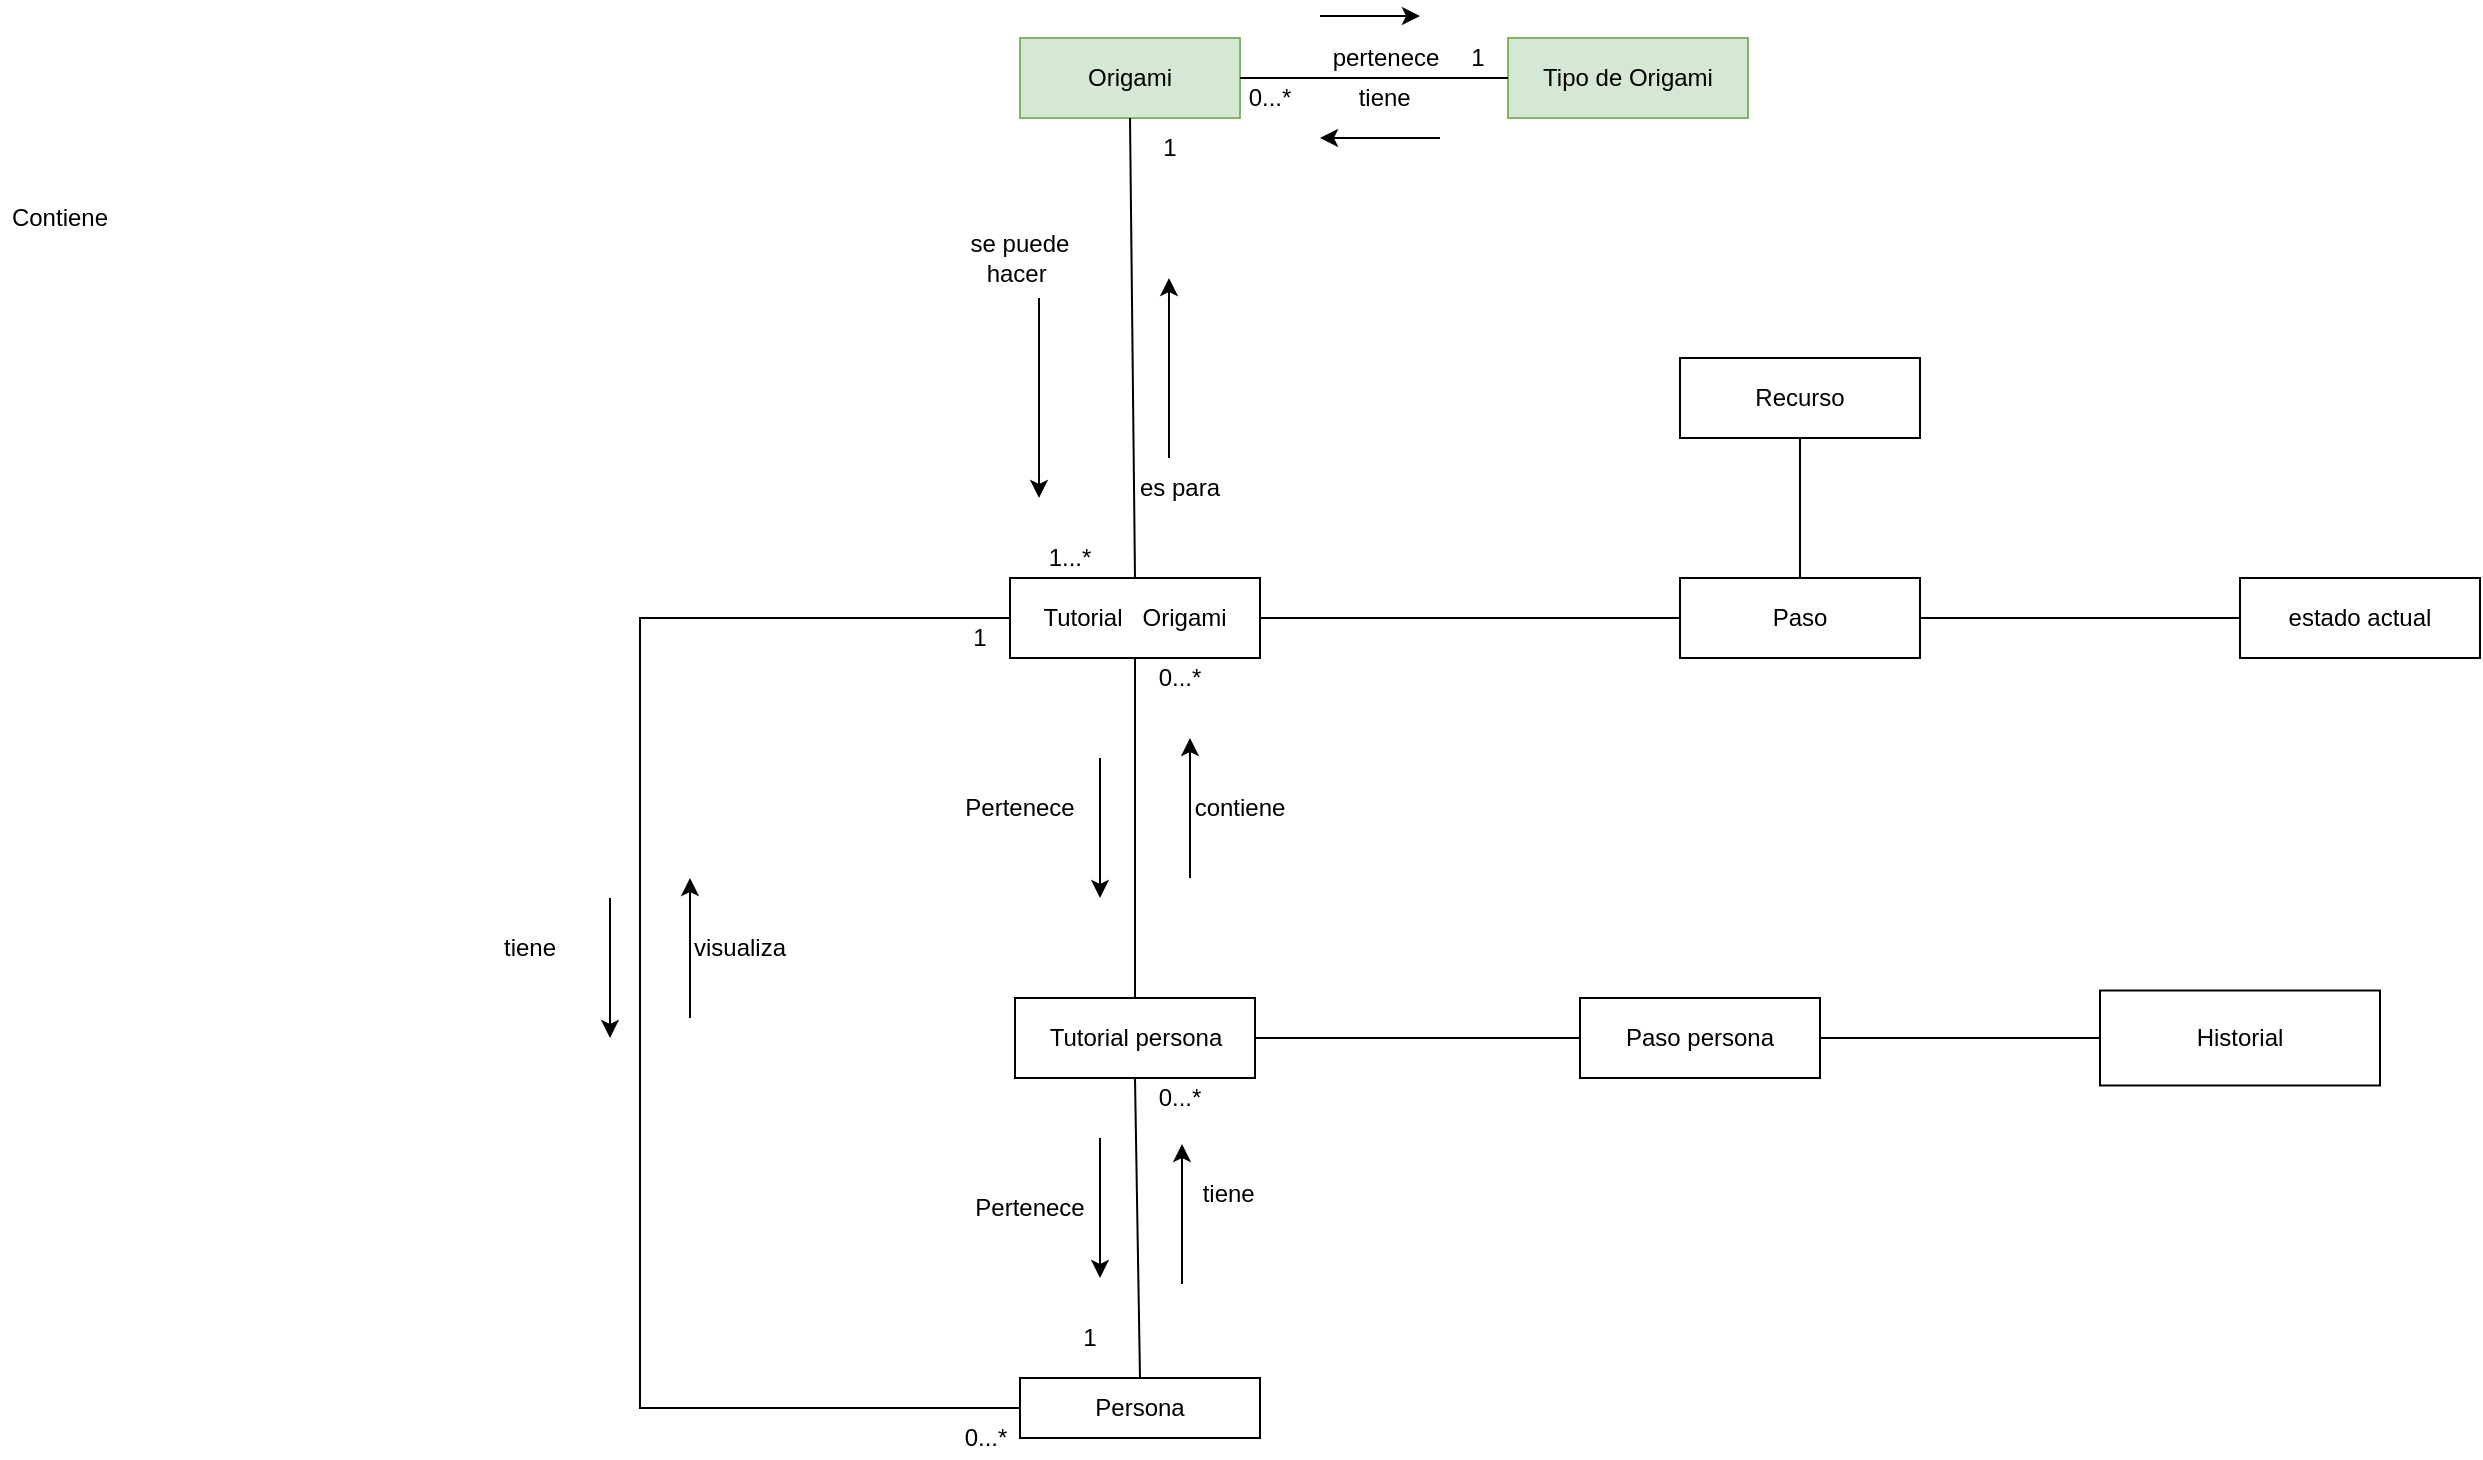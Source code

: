 <mxfile version="20.2.7" type="github">
  <diagram id="qQjOGNZVM2u2vZWcB5vZ" name="Página-1">
    <mxGraphModel dx="2557" dy="882" grid="1" gridSize="10" guides="1" tooltips="1" connect="1" arrows="1" fold="1" page="1" pageScale="1" pageWidth="827" pageHeight="1169" math="0" shadow="0">
      <root>
        <mxCell id="0" />
        <mxCell id="1" parent="0" />
        <mxCell id="uiCKqk8TsC3t00TrTfl8-2" value="Tipo de Origami" style="rounded=0;whiteSpace=wrap;html=1;fillColor=#d5e8d4;strokeColor=#82b366;" parent="1" vertex="1">
          <mxGeometry x="424" y="40" width="120" height="40" as="geometry" />
        </mxCell>
        <mxCell id="uiCKqk8TsC3t00TrTfl8-4" value="Origami" style="rounded=0;whiteSpace=wrap;html=1;fillColor=#d5e8d4;strokeColor=#82b366;" parent="1" vertex="1">
          <mxGeometry x="180" y="40" width="110" height="40" as="geometry" />
        </mxCell>
        <mxCell id="uiCKqk8TsC3t00TrTfl8-8" value="Historial" style="rounded=0;whiteSpace=wrap;html=1;" parent="1" vertex="1">
          <mxGeometry x="720" y="516.25" width="140" height="47.5" as="geometry" />
        </mxCell>
        <mxCell id="uiCKqk8TsC3t00TrTfl8-10" value="" style="endArrow=none;html=1;rounded=0;entryX=0;entryY=0.5;entryDx=0;entryDy=0;exitX=1;exitY=0.5;exitDx=0;exitDy=0;" parent="1" source="uiCKqk8TsC3t00TrTfl8-4" target="uiCKqk8TsC3t00TrTfl8-2" edge="1">
          <mxGeometry width="50" height="50" relative="1" as="geometry">
            <mxPoint x="300" y="210" as="sourcePoint" />
            <mxPoint x="350" y="160" as="targetPoint" />
          </mxGeometry>
        </mxCell>
        <mxCell id="HBWo0hRsCbB8HQdKFILf-24" style="edgeStyle=orthogonalEdgeStyle;rounded=0;orthogonalLoop=1;jettySize=auto;html=1;exitX=0;exitY=0.5;exitDx=0;exitDy=0;entryX=0;entryY=0.5;entryDx=0;entryDy=0;endArrow=none;endFill=0;" edge="1" parent="1" source="uiCKqk8TsC3t00TrTfl8-11" target="uiCKqk8TsC3t00TrTfl8-16">
          <mxGeometry relative="1" as="geometry">
            <Array as="points">
              <mxPoint x="-10" y="725" />
              <mxPoint x="-10" y="330" />
            </Array>
          </mxGeometry>
        </mxCell>
        <mxCell id="uiCKqk8TsC3t00TrTfl8-11" value="Persona" style="rounded=0;whiteSpace=wrap;html=1;" parent="1" vertex="1">
          <mxGeometry x="180" y="710" width="120" height="30" as="geometry" />
        </mxCell>
        <mxCell id="uiCKqk8TsC3t00TrTfl8-13" value="" style="endArrow=none;html=1;rounded=0;exitX=0.5;exitY=1;exitDx=0;exitDy=0;entryX=0.5;entryY=0;entryDx=0;entryDy=0;" parent="1" source="uiCKqk8TsC3t00TrTfl8-4" target="uiCKqk8TsC3t00TrTfl8-16" edge="1">
          <mxGeometry width="50" height="50" relative="1" as="geometry">
            <mxPoint x="580" y="210" as="sourcePoint" />
            <mxPoint x="230" y="180" as="targetPoint" />
          </mxGeometry>
        </mxCell>
        <mxCell id="HBWo0hRsCbB8HQdKFILf-8" style="edgeStyle=orthogonalEdgeStyle;rounded=0;orthogonalLoop=1;jettySize=auto;html=1;endArrow=none;endFill=0;" edge="1" parent="1" source="uiCKqk8TsC3t00TrTfl8-16" target="HBWo0hRsCbB8HQdKFILf-2">
          <mxGeometry relative="1" as="geometry">
            <mxPoint x="350" y="330" as="targetPoint" />
          </mxGeometry>
        </mxCell>
        <mxCell id="uiCKqk8TsC3t00TrTfl8-16" value="Tutorial&amp;nbsp; &amp;nbsp;Origami" style="rounded=0;whiteSpace=wrap;html=1;" parent="1" vertex="1">
          <mxGeometry x="175" y="310" width="125" height="40" as="geometry" />
        </mxCell>
        <mxCell id="uiCKqk8TsC3t00TrTfl8-18" value="" style="endArrow=none;html=1;rounded=0;entryX=0.5;entryY=1;entryDx=0;entryDy=0;exitX=0.5;exitY=0;exitDx=0;exitDy=0;" parent="1" source="uiCKqk8TsC3t00TrTfl8-11" target="HBWo0hRsCbB8HQdKFILf-3" edge="1">
          <mxGeometry width="50" height="50" relative="1" as="geometry">
            <mxPoint x="290" y="290" as="sourcePoint" />
            <mxPoint x="340" y="230" as="targetPoint" />
          </mxGeometry>
        </mxCell>
        <mxCell id="uiCKqk8TsC3t00TrTfl8-19" value="" style="endArrow=classic;html=1;rounded=0;" parent="1" edge="1">
          <mxGeometry width="50" height="50" relative="1" as="geometry">
            <mxPoint x="330" y="29" as="sourcePoint" />
            <mxPoint x="380" y="29" as="targetPoint" />
          </mxGeometry>
        </mxCell>
        <mxCell id="uiCKqk8TsC3t00TrTfl8-20" value="" style="endArrow=classic;html=1;rounded=0;" parent="1" edge="1">
          <mxGeometry width="50" height="50" relative="1" as="geometry">
            <mxPoint x="390" y="90" as="sourcePoint" />
            <mxPoint x="330" y="90" as="targetPoint" />
          </mxGeometry>
        </mxCell>
        <mxCell id="uiCKqk8TsC3t00TrTfl8-21" value="" style="endArrow=classic;html=1;rounded=0;" parent="1" edge="1">
          <mxGeometry width="50" height="50" relative="1" as="geometry">
            <mxPoint x="254.5" y="250" as="sourcePoint" />
            <mxPoint x="254.5" y="160" as="targetPoint" />
          </mxGeometry>
        </mxCell>
        <mxCell id="uiCKqk8TsC3t00TrTfl8-24" value="tiene&amp;nbsp;" style="text;html=1;strokeColor=none;fillColor=none;align=center;verticalAlign=middle;whiteSpace=wrap;rounded=0;" parent="1" vertex="1">
          <mxGeometry x="334" y="55" width="60" height="30" as="geometry" />
        </mxCell>
        <mxCell id="uiCKqk8TsC3t00TrTfl8-26" value="0...*" style="text;html=1;strokeColor=none;fillColor=none;align=center;verticalAlign=middle;whiteSpace=wrap;rounded=0;" parent="1" vertex="1">
          <mxGeometry x="290" y="60" width="30" height="20" as="geometry" />
        </mxCell>
        <mxCell id="uiCKqk8TsC3t00TrTfl8-29" value="" style="endArrow=classic;html=1;rounded=0;" parent="1" edge="1">
          <mxGeometry width="50" height="50" relative="1" as="geometry">
            <mxPoint x="189.5" y="170" as="sourcePoint" />
            <mxPoint x="189.5" y="270" as="targetPoint" />
          </mxGeometry>
        </mxCell>
        <mxCell id="uiCKqk8TsC3t00TrTfl8-32" value="pertenece" style="text;html=1;strokeColor=none;fillColor=none;align=center;verticalAlign=middle;whiteSpace=wrap;rounded=0;" parent="1" vertex="1">
          <mxGeometry x="333" y="40" width="60" height="20" as="geometry" />
        </mxCell>
        <mxCell id="uiCKqk8TsC3t00TrTfl8-34" value="1" style="text;html=1;strokeColor=none;fillColor=none;align=center;verticalAlign=middle;whiteSpace=wrap;rounded=0;" parent="1" vertex="1">
          <mxGeometry x="394" y="40" width="30" height="20" as="geometry" />
        </mxCell>
        <mxCell id="uiCKqk8TsC3t00TrTfl8-35" value="es para" style="text;html=1;strokeColor=none;fillColor=none;align=center;verticalAlign=middle;whiteSpace=wrap;rounded=0;" parent="1" vertex="1">
          <mxGeometry x="230" y="250" width="60" height="30" as="geometry" />
        </mxCell>
        <mxCell id="uiCKqk8TsC3t00TrTfl8-39" value="1...*" style="text;html=1;strokeColor=none;fillColor=none;align=center;verticalAlign=middle;whiteSpace=wrap;rounded=0;" parent="1" vertex="1">
          <mxGeometry x="190" y="290" width="30" height="20" as="geometry" />
        </mxCell>
        <mxCell id="uiCKqk8TsC3t00TrTfl8-43" value="se puede hacer&amp;nbsp;" style="text;html=1;strokeColor=none;fillColor=none;align=center;verticalAlign=middle;whiteSpace=wrap;rounded=0;" parent="1" vertex="1">
          <mxGeometry x="150" y="140" width="60" height="20" as="geometry" />
        </mxCell>
        <mxCell id="uiCKqk8TsC3t00TrTfl8-44" value="1" style="text;html=1;strokeColor=none;fillColor=none;align=center;verticalAlign=middle;whiteSpace=wrap;rounded=0;" parent="1" vertex="1">
          <mxGeometry x="240" y="85" width="30" height="20" as="geometry" />
        </mxCell>
        <mxCell id="9ug6N_WHyPK3IRtUSMED-4" value="" style="endArrow=none;html=1;rounded=0;exitX=1;exitY=0.5;exitDx=0;exitDy=0;entryX=0;entryY=0.5;entryDx=0;entryDy=0;" parent="1" source="HBWo0hRsCbB8HQdKFILf-22" target="uiCKqk8TsC3t00TrTfl8-8" edge="1">
          <mxGeometry width="50" height="50" relative="1" as="geometry">
            <mxPoint x="400" y="460" as="sourcePoint" />
            <mxPoint x="510" y="360" as="targetPoint" />
            <Array as="points" />
          </mxGeometry>
        </mxCell>
        <mxCell id="9ug6N_WHyPK3IRtUSMED-6" value="" style="endArrow=classic;html=1;rounded=0;" parent="1" edge="1">
          <mxGeometry width="50" height="50" relative="1" as="geometry">
            <mxPoint x="261" y="663" as="sourcePoint" />
            <mxPoint x="261" y="593" as="targetPoint" />
          </mxGeometry>
        </mxCell>
        <mxCell id="9ug6N_WHyPK3IRtUSMED-7" value="" style="endArrow=classic;html=1;rounded=0;" parent="1" edge="1">
          <mxGeometry width="50" height="50" relative="1" as="geometry">
            <mxPoint x="220" y="590" as="sourcePoint" />
            <mxPoint x="220" y="660" as="targetPoint" />
          </mxGeometry>
        </mxCell>
        <mxCell id="9ug6N_WHyPK3IRtUSMED-10" value="Pertenece" style="text;html=1;strokeColor=none;fillColor=none;align=center;verticalAlign=middle;whiteSpace=wrap;rounded=0;" parent="1" vertex="1">
          <mxGeometry x="155" y="610" width="60" height="30" as="geometry" />
        </mxCell>
        <mxCell id="9ug6N_WHyPK3IRtUSMED-11" value="tiene&amp;nbsp;" style="text;html=1;strokeColor=none;fillColor=none;align=center;verticalAlign=middle;whiteSpace=wrap;rounded=0;" parent="1" vertex="1">
          <mxGeometry x="256" y="603" width="60" height="30" as="geometry" />
        </mxCell>
        <mxCell id="D1ZlR4FxX_zHrMxvlO14-2" value="estado actual" style="rounded=0;whiteSpace=wrap;html=1;" parent="1" vertex="1">
          <mxGeometry x="790" y="310" width="120" height="40" as="geometry" />
        </mxCell>
        <mxCell id="D1ZlR4FxX_zHrMxvlO14-34" value="Recurso" style="rounded=0;whiteSpace=wrap;html=1;" parent="1" vertex="1">
          <mxGeometry x="510" y="200" width="120" height="40" as="geometry" />
        </mxCell>
        <mxCell id="D1ZlR4FxX_zHrMxvlO14-56" value="Contiene" style="text;html=1;strokeColor=none;fillColor=none;align=center;verticalAlign=middle;whiteSpace=wrap;rounded=0;" parent="1" vertex="1">
          <mxGeometry x="-330" y="120" width="60" height="20" as="geometry" />
        </mxCell>
        <mxCell id="HBWo0hRsCbB8HQdKFILf-9" style="edgeStyle=orthogonalEdgeStyle;rounded=0;orthogonalLoop=1;jettySize=auto;html=1;entryX=0;entryY=0.5;entryDx=0;entryDy=0;endArrow=none;endFill=0;" edge="1" parent="1" source="HBWo0hRsCbB8HQdKFILf-2" target="D1ZlR4FxX_zHrMxvlO14-2">
          <mxGeometry relative="1" as="geometry" />
        </mxCell>
        <mxCell id="HBWo0hRsCbB8HQdKFILf-10" style="edgeStyle=orthogonalEdgeStyle;rounded=0;orthogonalLoop=1;jettySize=auto;html=1;endArrow=none;endFill=0;" edge="1" parent="1" source="HBWo0hRsCbB8HQdKFILf-2" target="D1ZlR4FxX_zHrMxvlO14-34">
          <mxGeometry relative="1" as="geometry" />
        </mxCell>
        <mxCell id="HBWo0hRsCbB8HQdKFILf-2" value="Paso" style="rounded=0;whiteSpace=wrap;html=1;" vertex="1" parent="1">
          <mxGeometry x="510" y="310" width="120" height="40" as="geometry" />
        </mxCell>
        <mxCell id="HBWo0hRsCbB8HQdKFILf-11" style="edgeStyle=orthogonalEdgeStyle;rounded=0;orthogonalLoop=1;jettySize=auto;html=1;exitX=0.5;exitY=0;exitDx=0;exitDy=0;entryX=0.5;entryY=1;entryDx=0;entryDy=0;endArrow=none;endFill=0;" edge="1" parent="1" source="HBWo0hRsCbB8HQdKFILf-3" target="uiCKqk8TsC3t00TrTfl8-16">
          <mxGeometry relative="1" as="geometry" />
        </mxCell>
        <mxCell id="HBWo0hRsCbB8HQdKFILf-23" style="edgeStyle=orthogonalEdgeStyle;rounded=0;orthogonalLoop=1;jettySize=auto;html=1;exitX=1;exitY=0.5;exitDx=0;exitDy=0;entryX=0;entryY=0.5;entryDx=0;entryDy=0;endArrow=none;endFill=0;" edge="1" parent="1" source="HBWo0hRsCbB8HQdKFILf-3" target="HBWo0hRsCbB8HQdKFILf-22">
          <mxGeometry relative="1" as="geometry" />
        </mxCell>
        <mxCell id="HBWo0hRsCbB8HQdKFILf-3" value="Tutorial persona" style="rounded=0;whiteSpace=wrap;html=1;" vertex="1" parent="1">
          <mxGeometry x="177.5" y="520" width="120" height="40" as="geometry" />
        </mxCell>
        <mxCell id="HBWo0hRsCbB8HQdKFILf-13" value="1" style="text;html=1;strokeColor=none;fillColor=none;align=center;verticalAlign=middle;whiteSpace=wrap;rounded=0;" vertex="1" parent="1">
          <mxGeometry x="200" y="680" width="30" height="20" as="geometry" />
        </mxCell>
        <mxCell id="HBWo0hRsCbB8HQdKFILf-14" value="0...*" style="text;html=1;strokeColor=none;fillColor=none;align=center;verticalAlign=middle;whiteSpace=wrap;rounded=0;" vertex="1" parent="1">
          <mxGeometry x="245" y="560" width="30" height="20" as="geometry" />
        </mxCell>
        <mxCell id="HBWo0hRsCbB8HQdKFILf-16" value="" style="endArrow=classic;html=1;rounded=0;" edge="1" parent="1">
          <mxGeometry width="50" height="50" relative="1" as="geometry">
            <mxPoint x="265" y="460" as="sourcePoint" />
            <mxPoint x="265" y="390" as="targetPoint" />
          </mxGeometry>
        </mxCell>
        <mxCell id="HBWo0hRsCbB8HQdKFILf-17" value="contiene" style="text;html=1;strokeColor=none;fillColor=none;align=center;verticalAlign=middle;whiteSpace=wrap;rounded=0;" vertex="1" parent="1">
          <mxGeometry x="260" y="410" width="60" height="30" as="geometry" />
        </mxCell>
        <mxCell id="HBWo0hRsCbB8HQdKFILf-18" value="Pertenece" style="text;html=1;strokeColor=none;fillColor=none;align=center;verticalAlign=middle;whiteSpace=wrap;rounded=0;" vertex="1" parent="1">
          <mxGeometry x="150" y="410" width="60" height="30" as="geometry" />
        </mxCell>
        <mxCell id="HBWo0hRsCbB8HQdKFILf-19" value="" style="endArrow=classic;html=1;rounded=0;" edge="1" parent="1">
          <mxGeometry width="50" height="50" relative="1" as="geometry">
            <mxPoint x="220" y="400" as="sourcePoint" />
            <mxPoint x="220" y="470" as="targetPoint" />
          </mxGeometry>
        </mxCell>
        <mxCell id="HBWo0hRsCbB8HQdKFILf-21" value="0...*" style="text;html=1;strokeColor=none;fillColor=none;align=center;verticalAlign=middle;whiteSpace=wrap;rounded=0;" vertex="1" parent="1">
          <mxGeometry x="245" y="350" width="30" height="20" as="geometry" />
        </mxCell>
        <mxCell id="HBWo0hRsCbB8HQdKFILf-22" value="Paso persona" style="rounded=0;whiteSpace=wrap;html=1;" vertex="1" parent="1">
          <mxGeometry x="460" y="520" width="120" height="40" as="geometry" />
        </mxCell>
        <mxCell id="HBWo0hRsCbB8HQdKFILf-25" value="tiene" style="text;html=1;strokeColor=none;fillColor=none;align=center;verticalAlign=middle;whiteSpace=wrap;rounded=0;" vertex="1" parent="1">
          <mxGeometry x="-95" y="480" width="60" height="30" as="geometry" />
        </mxCell>
        <mxCell id="HBWo0hRsCbB8HQdKFILf-26" value="" style="endArrow=classic;html=1;rounded=0;" edge="1" parent="1">
          <mxGeometry width="50" height="50" relative="1" as="geometry">
            <mxPoint x="-25" y="470" as="sourcePoint" />
            <mxPoint x="-25" y="540" as="targetPoint" />
          </mxGeometry>
        </mxCell>
        <mxCell id="HBWo0hRsCbB8HQdKFILf-27" value="" style="endArrow=classic;html=1;rounded=0;" edge="1" parent="1">
          <mxGeometry width="50" height="50" relative="1" as="geometry">
            <mxPoint x="15" y="530" as="sourcePoint" />
            <mxPoint x="15" y="460" as="targetPoint" />
          </mxGeometry>
        </mxCell>
        <mxCell id="HBWo0hRsCbB8HQdKFILf-28" value="visualiza" style="text;html=1;strokeColor=none;fillColor=none;align=center;verticalAlign=middle;whiteSpace=wrap;rounded=0;" vertex="1" parent="1">
          <mxGeometry x="10" y="480" width="60" height="30" as="geometry" />
        </mxCell>
        <mxCell id="HBWo0hRsCbB8HQdKFILf-29" value="0...*" style="text;html=1;strokeColor=none;fillColor=none;align=center;verticalAlign=middle;whiteSpace=wrap;rounded=0;" vertex="1" parent="1">
          <mxGeometry x="147.5" y="730" width="30" height="20" as="geometry" />
        </mxCell>
        <mxCell id="HBWo0hRsCbB8HQdKFILf-30" value="1" style="text;html=1;strokeColor=none;fillColor=none;align=center;verticalAlign=middle;whiteSpace=wrap;rounded=0;" vertex="1" parent="1">
          <mxGeometry x="145" y="330" width="30" height="20" as="geometry" />
        </mxCell>
      </root>
    </mxGraphModel>
  </diagram>
</mxfile>
